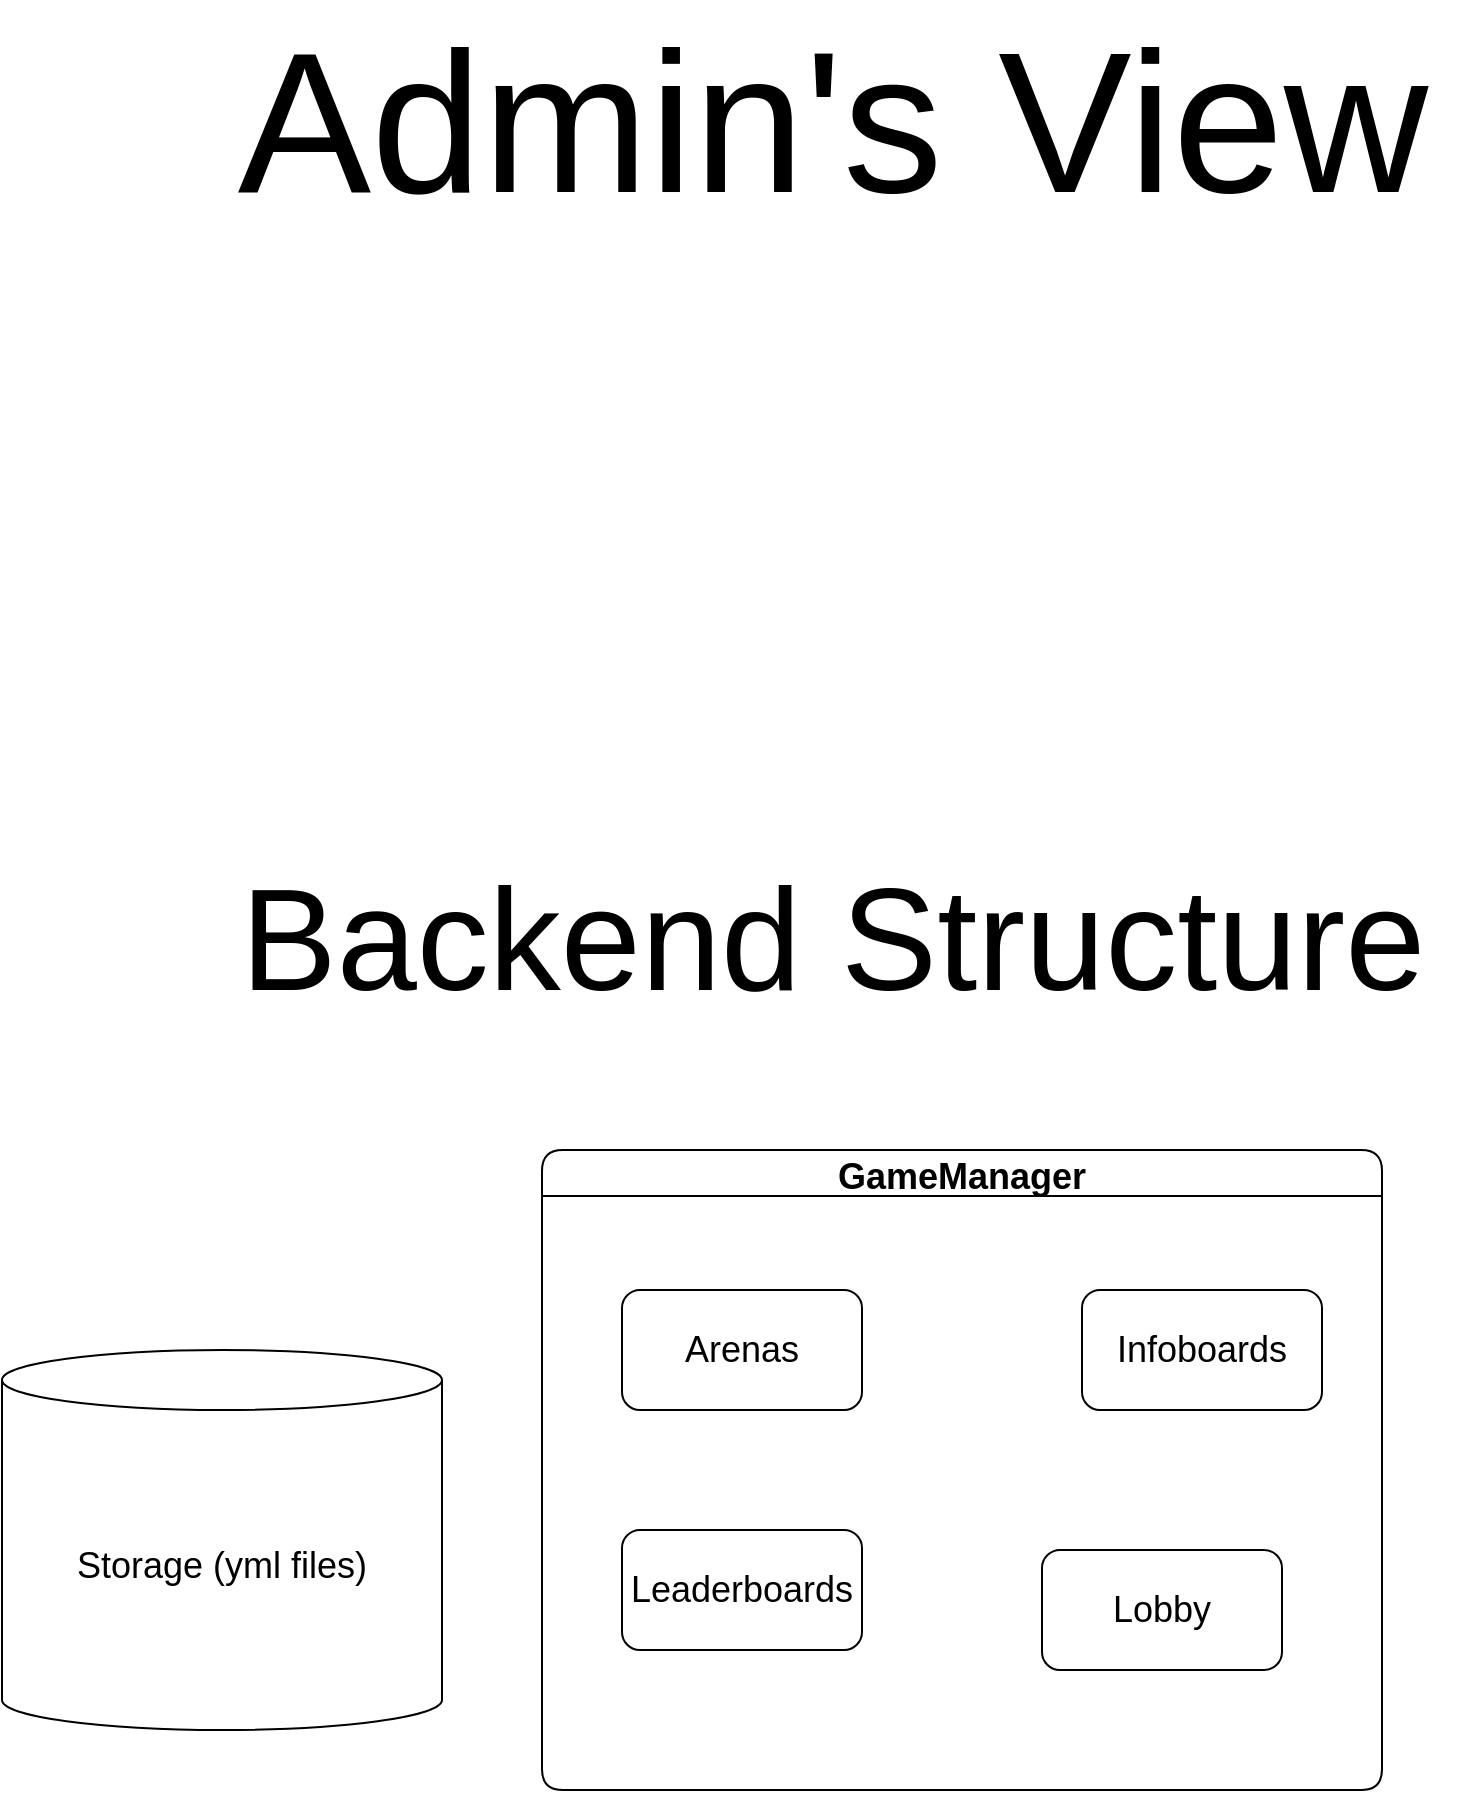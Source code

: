 <mxfile version="14.9.6" type="device"><diagram id="zrHSf1hu6TEnrwqE8Ne3" name="Page-1"><mxGraphModel dx="1024" dy="632" grid="1" gridSize="10" guides="1" tooltips="1" connect="1" arrows="1" fold="1" page="1" pageScale="1" pageWidth="850" pageHeight="1100" math="0" shadow="0"><root><mxCell id="0"/><mxCell id="1" parent="0"/><mxCell id="tDklyreIEYRb65kOxTWu-1" value="Admin's View" style="text;html=1;strokeColor=none;fillColor=none;align=center;verticalAlign=middle;whiteSpace=wrap;rounded=0;fontSize=100;" parent="1" vertex="1"><mxGeometry x="108" y="20" width="635" height="110" as="geometry"/></mxCell><mxCell id="VaxEZ96pxwuAaHh8Hw87-1" value="Backend Structure" style="text;html=1;strokeColor=none;fillColor=none;align=center;verticalAlign=middle;whiteSpace=wrap;rounded=0;fontSize=72;" vertex="1" parent="1"><mxGeometry x="108" y="430" width="635" height="110" as="geometry"/></mxCell><mxCell id="VaxEZ96pxwuAaHh8Hw87-3" value="GameManager" style="swimlane;fontSize=18;rounded=1;" vertex="1" parent="1"><mxGeometry x="280" y="590" width="420" height="320" as="geometry"/></mxCell><mxCell id="VaxEZ96pxwuAaHh8Hw87-4" value="Arenas" style="rounded=1;whiteSpace=wrap;html=1;fontSize=18;" vertex="1" parent="VaxEZ96pxwuAaHh8Hw87-3"><mxGeometry x="40" y="70" width="120" height="60" as="geometry"/></mxCell><mxCell id="VaxEZ96pxwuAaHh8Hw87-5" value="Infoboards" style="rounded=1;whiteSpace=wrap;html=1;fontSize=18;" vertex="1" parent="VaxEZ96pxwuAaHh8Hw87-3"><mxGeometry x="270" y="70" width="120" height="60" as="geometry"/></mxCell><mxCell id="VaxEZ96pxwuAaHh8Hw87-6" value="Leaderboards" style="rounded=1;whiteSpace=wrap;html=1;fontSize=18;" vertex="1" parent="VaxEZ96pxwuAaHh8Hw87-3"><mxGeometry x="40" y="190" width="120" height="60" as="geometry"/></mxCell><mxCell id="VaxEZ96pxwuAaHh8Hw87-7" value="Lobby" style="rounded=1;whiteSpace=wrap;html=1;fontSize=18;" vertex="1" parent="VaxEZ96pxwuAaHh8Hw87-3"><mxGeometry x="250" y="200" width="120" height="60" as="geometry"/></mxCell><mxCell id="VaxEZ96pxwuAaHh8Hw87-8" value="Storage (yml files)" style="shape=cylinder3;whiteSpace=wrap;html=1;boundedLbl=1;backgroundOutline=1;size=15;rounded=1;fontSize=18;" vertex="1" parent="1"><mxGeometry x="10" y="690" width="220" height="190" as="geometry"/></mxCell></root></mxGraphModel></diagram></mxfile>